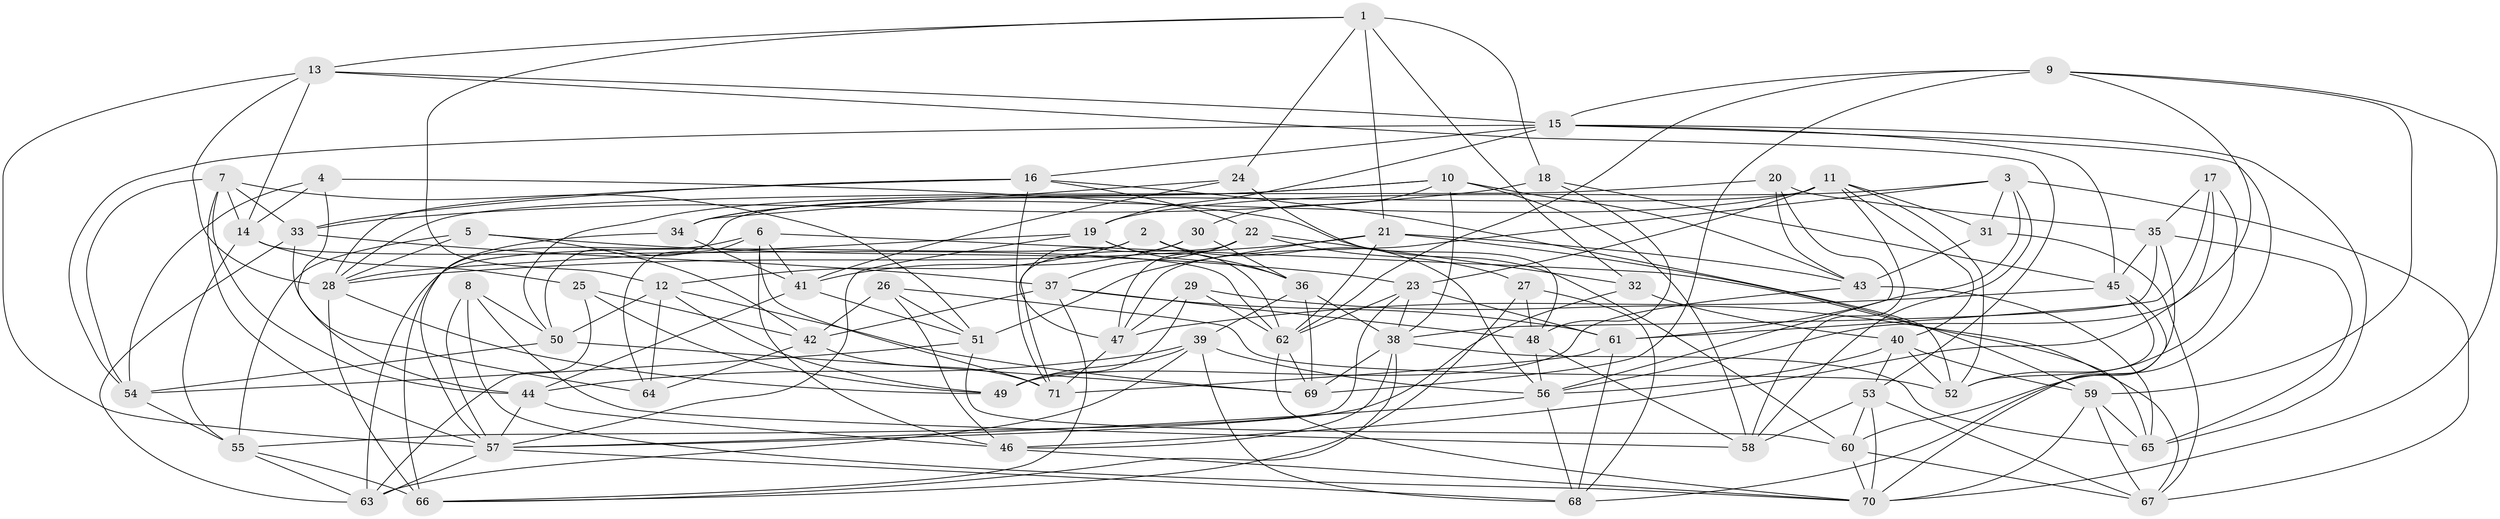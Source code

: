 // original degree distribution, {4: 1.0}
// Generated by graph-tools (version 1.1) at 2025/50/03/09/25 03:50:43]
// undirected, 71 vertices, 205 edges
graph export_dot {
graph [start="1"]
  node [color=gray90,style=filled];
  1;
  2;
  3;
  4;
  5;
  6;
  7;
  8;
  9;
  10;
  11;
  12;
  13;
  14;
  15;
  16;
  17;
  18;
  19;
  20;
  21;
  22;
  23;
  24;
  25;
  26;
  27;
  28;
  29;
  30;
  31;
  32;
  33;
  34;
  35;
  36;
  37;
  38;
  39;
  40;
  41;
  42;
  43;
  44;
  45;
  46;
  47;
  48;
  49;
  50;
  51;
  52;
  53;
  54;
  55;
  56;
  57;
  58;
  59;
  60;
  61;
  62;
  63;
  64;
  65;
  66;
  67;
  68;
  69;
  70;
  71;
  1 -- 12 [weight=1.0];
  1 -- 13 [weight=1.0];
  1 -- 18 [weight=1.0];
  1 -- 21 [weight=1.0];
  1 -- 24 [weight=1.0];
  1 -- 32 [weight=1.0];
  2 -- 12 [weight=1.0];
  2 -- 36 [weight=1.0];
  2 -- 56 [weight=1.0];
  2 -- 63 [weight=1.0];
  3 -- 19 [weight=1.0];
  3 -- 31 [weight=1.0];
  3 -- 47 [weight=1.0];
  3 -- 58 [weight=1.0];
  3 -- 61 [weight=1.0];
  3 -- 67 [weight=1.0];
  4 -- 14 [weight=1.0];
  4 -- 44 [weight=1.0];
  4 -- 54 [weight=1.0];
  4 -- 60 [weight=1.0];
  5 -- 23 [weight=1.0];
  5 -- 28 [weight=1.0];
  5 -- 42 [weight=1.0];
  5 -- 55 [weight=1.0];
  6 -- 41 [weight=1.0];
  6 -- 46 [weight=1.0];
  6 -- 64 [weight=1.0];
  6 -- 65 [weight=1.0];
  6 -- 66 [weight=1.0];
  6 -- 71 [weight=1.0];
  7 -- 14 [weight=1.0];
  7 -- 33 [weight=1.0];
  7 -- 44 [weight=1.0];
  7 -- 51 [weight=1.0];
  7 -- 54 [weight=1.0];
  7 -- 57 [weight=1.0];
  8 -- 50 [weight=1.0];
  8 -- 57 [weight=1.0];
  8 -- 58 [weight=1.0];
  8 -- 70 [weight=1.0];
  9 -- 15 [weight=1.0];
  9 -- 56 [weight=1.0];
  9 -- 59 [weight=1.0];
  9 -- 62 [weight=1.0];
  9 -- 69 [weight=1.0];
  9 -- 70 [weight=1.0];
  10 -- 30 [weight=1.0];
  10 -- 34 [weight=1.0];
  10 -- 38 [weight=1.0];
  10 -- 43 [weight=1.0];
  10 -- 50 [weight=1.0];
  10 -- 58 [weight=1.0];
  11 -- 23 [weight=1.0];
  11 -- 31 [weight=1.0];
  11 -- 34 [weight=2.0];
  11 -- 40 [weight=1.0];
  11 -- 50 [weight=1.0];
  11 -- 52 [weight=1.0];
  11 -- 58 [weight=1.0];
  12 -- 49 [weight=1.0];
  12 -- 50 [weight=1.0];
  12 -- 64 [weight=1.0];
  12 -- 69 [weight=1.0];
  13 -- 14 [weight=1.0];
  13 -- 15 [weight=1.0];
  13 -- 28 [weight=1.0];
  13 -- 53 [weight=1.0];
  13 -- 57 [weight=1.0];
  14 -- 25 [weight=1.0];
  14 -- 55 [weight=1.0];
  14 -- 62 [weight=1.0];
  15 -- 16 [weight=1.0];
  15 -- 19 [weight=1.0];
  15 -- 45 [weight=1.0];
  15 -- 54 [weight=1.0];
  15 -- 60 [weight=1.0];
  15 -- 65 [weight=1.0];
  16 -- 22 [weight=1.0];
  16 -- 28 [weight=1.0];
  16 -- 33 [weight=1.0];
  16 -- 52 [weight=1.0];
  16 -- 71 [weight=1.0];
  17 -- 35 [weight=1.0];
  17 -- 46 [weight=1.0];
  17 -- 52 [weight=1.0];
  17 -- 61 [weight=1.0];
  18 -- 33 [weight=1.0];
  18 -- 45 [weight=1.0];
  18 -- 48 [weight=1.0];
  19 -- 28 [weight=1.0];
  19 -- 36 [weight=1.0];
  19 -- 57 [weight=1.0];
  19 -- 62 [weight=1.0];
  20 -- 28 [weight=1.0];
  20 -- 35 [weight=1.0];
  20 -- 43 [weight=1.0];
  20 -- 56 [weight=1.0];
  21 -- 28 [weight=1.0];
  21 -- 43 [weight=1.0];
  21 -- 51 [weight=1.0];
  21 -- 59 [weight=1.0];
  21 -- 62 [weight=1.0];
  22 -- 27 [weight=1.0];
  22 -- 32 [weight=1.0];
  22 -- 37 [weight=1.0];
  22 -- 47 [weight=1.0];
  22 -- 71 [weight=1.0];
  23 -- 38 [weight=1.0];
  23 -- 55 [weight=1.0];
  23 -- 61 [weight=1.0];
  23 -- 62 [weight=1.0];
  24 -- 34 [weight=1.0];
  24 -- 41 [weight=1.0];
  24 -- 48 [weight=1.0];
  25 -- 42 [weight=1.0];
  25 -- 49 [weight=1.0];
  25 -- 63 [weight=1.0];
  26 -- 42 [weight=1.0];
  26 -- 46 [weight=1.0];
  26 -- 51 [weight=1.0];
  26 -- 52 [weight=1.0];
  27 -- 48 [weight=1.0];
  27 -- 66 [weight=1.0];
  27 -- 68 [weight=1.0];
  28 -- 49 [weight=1.0];
  28 -- 66 [weight=1.0];
  29 -- 47 [weight=1.0];
  29 -- 49 [weight=1.0];
  29 -- 62 [weight=1.0];
  29 -- 67 [weight=1.0];
  30 -- 36 [weight=1.0];
  30 -- 41 [weight=1.0];
  30 -- 47 [weight=1.0];
  31 -- 43 [weight=1.0];
  31 -- 67 [weight=1.0];
  32 -- 40 [weight=1.0];
  32 -- 57 [weight=1.0];
  33 -- 37 [weight=1.0];
  33 -- 63 [weight=1.0];
  33 -- 64 [weight=1.0];
  34 -- 41 [weight=1.0];
  34 -- 57 [weight=1.0];
  35 -- 38 [weight=1.0];
  35 -- 45 [weight=1.0];
  35 -- 65 [weight=1.0];
  35 -- 68 [weight=1.0];
  36 -- 38 [weight=1.0];
  36 -- 39 [weight=1.0];
  36 -- 69 [weight=1.0];
  37 -- 42 [weight=1.0];
  37 -- 48 [weight=1.0];
  37 -- 61 [weight=1.0];
  37 -- 66 [weight=1.0];
  38 -- 46 [weight=1.0];
  38 -- 65 [weight=1.0];
  38 -- 66 [weight=1.0];
  38 -- 69 [weight=1.0];
  39 -- 44 [weight=1.0];
  39 -- 49 [weight=1.0];
  39 -- 56 [weight=1.0];
  39 -- 63 [weight=1.0];
  39 -- 68 [weight=1.0];
  40 -- 52 [weight=1.0];
  40 -- 53 [weight=1.0];
  40 -- 56 [weight=1.0];
  40 -- 59 [weight=1.0];
  41 -- 44 [weight=1.0];
  41 -- 51 [weight=1.0];
  42 -- 64 [weight=1.0];
  42 -- 71 [weight=1.0];
  43 -- 49 [weight=1.0];
  43 -- 65 [weight=1.0];
  44 -- 46 [weight=1.0];
  44 -- 57 [weight=1.0];
  45 -- 47 [weight=1.0];
  45 -- 52 [weight=1.0];
  45 -- 70 [weight=1.0];
  46 -- 70 [weight=1.0];
  47 -- 71 [weight=1.0];
  48 -- 56 [weight=1.0];
  48 -- 58 [weight=1.0];
  50 -- 54 [weight=1.0];
  50 -- 69 [weight=1.0];
  51 -- 54 [weight=1.0];
  51 -- 60 [weight=1.0];
  53 -- 58 [weight=1.0];
  53 -- 60 [weight=1.0];
  53 -- 67 [weight=1.0];
  53 -- 70 [weight=1.0];
  54 -- 55 [weight=1.0];
  55 -- 63 [weight=1.0];
  55 -- 66 [weight=1.0];
  56 -- 57 [weight=1.0];
  56 -- 68 [weight=1.0];
  57 -- 63 [weight=1.0];
  57 -- 68 [weight=1.0];
  59 -- 65 [weight=1.0];
  59 -- 67 [weight=1.0];
  59 -- 70 [weight=1.0];
  60 -- 67 [weight=1.0];
  60 -- 70 [weight=1.0];
  61 -- 68 [weight=1.0];
  61 -- 71 [weight=1.0];
  62 -- 69 [weight=1.0];
  62 -- 70 [weight=1.0];
}
